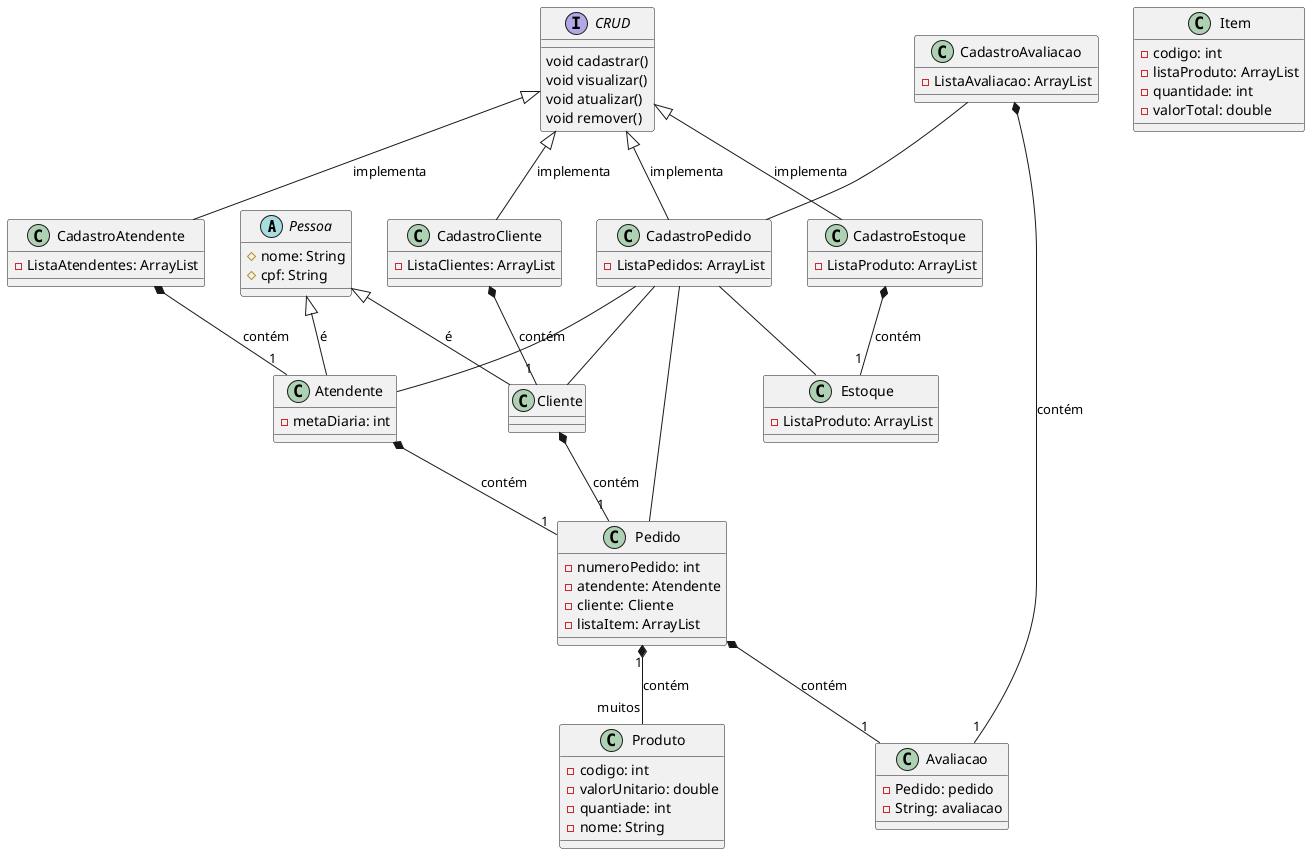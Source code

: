 @startuml lanchonete
abstract Class Pessoa{
    #nome: String
    #cpf: String
}
Class Pedido{
    -numeroPedido: int
    -atendente: Atendente
    -cliente: Cliente
    -listaItem: ArrayList
}
Class Avaliacao{
    -Pedido: pedido
    -String: avaliacao
}

Interface CRUD{
    void cadastrar()
    void visualizar()
    void atualizar()
    void remover()
}

Class Item{
    -codigo: int
    -listaProduto: ArrayList
    -quantidade: int
    -valorTotal: double
}

Class Produto{
    -codigo: int
    -valorUnitario: double
    -quantiade: int
    -nome: String
}

Class Estoque{
    -ListaProduto: ArrayList
}


Class Cliente{

}

Class Atendente{
    -metaDiaria: int
}

Class CadastroCliente{
    -ListaClientes: ArrayList
}

Class CadastroPedido{
    -ListaPedidos: ArrayList
}

Class CadastroAtendente{
    -ListaAtendentes: ArrayList
}

Class CadastroEstoque{
    -ListaProduto: ArrayList
}

Class CadastroAvaliacao{
    -ListaAvaliacao: ArrayList
}

Pessoa <|-- Cliente: é
Pessoa <|-- Atendente: é
CRUD <|-- CadastroCliente: implementa
CRUD <|-- CadastroAtendente: implementa
CRUD <|-- CadastroEstoque: implementa
CRUD <|-- CadastroPedido: implementa
Cliente *-- "1" Pedido: contém
Pedido "1" *-- "muitos" Produto : contém
Atendente *-- "1" Pedido: contém
Pedido *-- "1" Avaliacao: contém
CadastroPedido -- Cliente
CadastroPedido -- Atendente
CadastroPedido -- Pedido
CadastroPedido -- Estoque
CadastroCliente *-- "1" Cliente: contém
CadastroAtendente *-- "1" Atendente: contém
CadastroEstoque *-- "1" Estoque: contém
CadastroAvaliacao *-- "1" Avaliacao: contém
CadastroAvaliacao -- CadastroPedido
@enduml